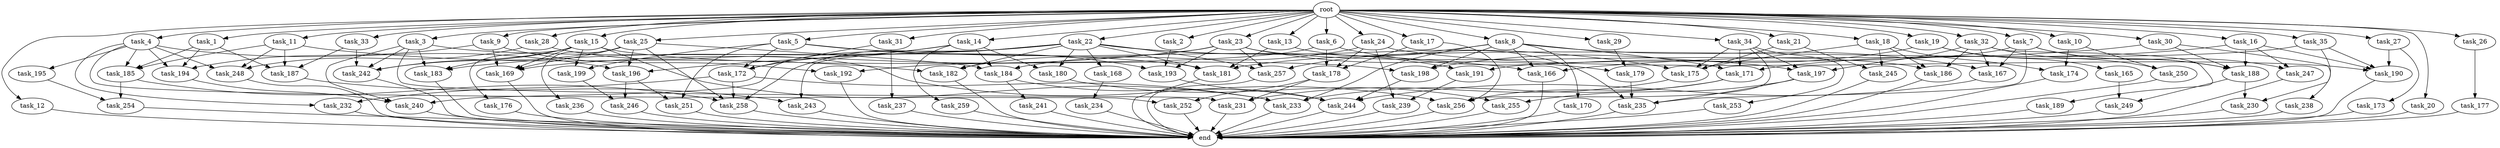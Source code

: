 digraph G {
  root [size="0.000000"];
  task_1 [size="102.400000"];
  task_2 [size="102.400000"];
  task_3 [size="102.400000"];
  task_4 [size="102.400000"];
  task_5 [size="102.400000"];
  task_6 [size="102.400000"];
  task_7 [size="102.400000"];
  task_8 [size="102.400000"];
  task_9 [size="102.400000"];
  task_10 [size="102.400000"];
  task_11 [size="102.400000"];
  task_12 [size="102.400000"];
  task_13 [size="102.400000"];
  task_14 [size="102.400000"];
  task_15 [size="102.400000"];
  task_16 [size="102.400000"];
  task_17 [size="102.400000"];
  task_18 [size="102.400000"];
  task_19 [size="102.400000"];
  task_20 [size="102.400000"];
  task_21 [size="102.400000"];
  task_22 [size="102.400000"];
  task_23 [size="102.400000"];
  task_24 [size="102.400000"];
  task_25 [size="102.400000"];
  task_26 [size="102.400000"];
  task_27 [size="102.400000"];
  task_28 [size="102.400000"];
  task_29 [size="102.400000"];
  task_30 [size="102.400000"];
  task_31 [size="102.400000"];
  task_32 [size="102.400000"];
  task_33 [size="102.400000"];
  task_34 [size="102.400000"];
  task_35 [size="102.400000"];
  task_165 [size="42090679500.800003"];
  task_166 [size="127990025420.800003"];
  task_167 [size="92771293593.600006"];
  task_168 [size="85899345920.000000"];
  task_169 [size="147746874982.399994"];
  task_170 [size="3435973836.800000"];
  task_171 [size="175234665676.800018"];
  task_172 [size="131425999257.600006"];
  task_173 [size="30923764531.200001"];
  task_174 [size="6871947673.600000"];
  task_175 [size="230210247065.600006"];
  task_176 [size="54975581388.800003"];
  task_177 [size="3435973836.800000"];
  task_178 [size="46385646796.800003"];
  task_179 [size="140874927308.800018"];
  task_180 [size="107374182400.000000"];
  task_181 [size="234505214361.600006"];
  task_182 [size="257698037760.000000"];
  task_183 [size="148605868441.600006"];
  task_184 [size="28346784153.600002"];
  task_185 [size="107374182400.000000"];
  task_186 [size="175234665676.800018"];
  task_187 [size="154618822656.000000"];
  task_188 [size="244813135872.000000"];
  task_189 [size="85899345920.000000"];
  task_190 [size="206158430208.000000"];
  task_191 [size="89335319756.800003"];
  task_192 [size="24910810316.800003"];
  task_193 [size="154618822656.000000"];
  task_194 [size="24910810316.800003"];
  task_195 [size="7730941132.800000"];
  task_196 [size="32641751449.600002"];
  task_197 [size="193273528320.000000"];
  task_198 [size="100502234726.400009"];
  task_199 [size="109951162777.600006"];
  task_230 [size="127990025420.800003"];
  task_231 [size="98784247808.000000"];
  task_232 [size="77309411328.000000"];
  task_233 [size="149464861900.800018"];
  task_234 [size="69578470195.199997"];
  task_235 [size="127131031961.600006"];
  task_236 [size="3435973836.800000"];
  task_237 [size="54975581388.800003"];
  task_238 [size="69578470195.199997"];
  task_239 [size="6871947673.600000"];
  task_240 [size="97066260889.600006"];
  task_241 [size="85899345920.000000"];
  task_242 [size="121118077747.200012"];
  task_243 [size="140874927308.800018"];
  task_244 [size="194132521779.200012"];
  task_245 [size="58411555225.600006"];
  task_246 [size="140874927308.800018"];
  task_247 [size="89335319756.800003"];
  task_248 [size="107374182400.000000"];
  task_249 [size="45526653337.600006"];
  task_250 [size="45526653337.600006"];
  task_251 [size="140874927308.800018"];
  task_252 [size="77309411328.000000"];
  task_253 [size="85899345920.000000"];
  task_254 [size="45526653337.600006"];
  task_255 [size="140874927308.800018"];
  task_256 [size="142592914227.200012"];
  task_257 [size="175234665676.800018"];
  task_258 [size="201004469452.800018"];
  task_259 [size="21474836480.000000"];
  end [size="0.000000"];

  root -> task_1 [size="1.000000"];
  root -> task_2 [size="1.000000"];
  root -> task_3 [size="1.000000"];
  root -> task_4 [size="1.000000"];
  root -> task_5 [size="1.000000"];
  root -> task_6 [size="1.000000"];
  root -> task_7 [size="1.000000"];
  root -> task_8 [size="1.000000"];
  root -> task_9 [size="1.000000"];
  root -> task_10 [size="1.000000"];
  root -> task_11 [size="1.000000"];
  root -> task_12 [size="1.000000"];
  root -> task_13 [size="1.000000"];
  root -> task_14 [size="1.000000"];
  root -> task_15 [size="1.000000"];
  root -> task_16 [size="1.000000"];
  root -> task_17 [size="1.000000"];
  root -> task_18 [size="1.000000"];
  root -> task_19 [size="1.000000"];
  root -> task_20 [size="1.000000"];
  root -> task_21 [size="1.000000"];
  root -> task_22 [size="1.000000"];
  root -> task_23 [size="1.000000"];
  root -> task_24 [size="1.000000"];
  root -> task_25 [size="1.000000"];
  root -> task_26 [size="1.000000"];
  root -> task_27 [size="1.000000"];
  root -> task_28 [size="1.000000"];
  root -> task_29 [size="1.000000"];
  root -> task_30 [size="1.000000"];
  root -> task_31 [size="1.000000"];
  root -> task_32 [size="1.000000"];
  root -> task_33 [size="1.000000"];
  root -> task_34 [size="1.000000"];
  root -> task_35 [size="1.000000"];
  task_1 -> task_185 [size="134217728.000000"];
  task_1 -> task_187 [size="134217728.000000"];
  task_1 -> task_194 [size="134217728.000000"];
  task_2 -> task_193 [size="134217728.000000"];
  task_3 -> task_181 [size="75497472.000000"];
  task_3 -> task_183 [size="75497472.000000"];
  task_3 -> task_231 [size="75497472.000000"];
  task_3 -> task_240 [size="75497472.000000"];
  task_3 -> task_242 [size="75497472.000000"];
  task_4 -> task_185 [size="75497472.000000"];
  task_4 -> task_194 [size="75497472.000000"];
  task_4 -> task_195 [size="75497472.000000"];
  task_4 -> task_196 [size="75497472.000000"];
  task_4 -> task_232 [size="75497472.000000"];
  task_4 -> task_248 [size="75497472.000000"];
  task_4 -> task_252 [size="75497472.000000"];
  task_5 -> task_166 [size="536870912.000000"];
  task_5 -> task_172 [size="536870912.000000"];
  task_5 -> task_193 [size="536870912.000000"];
  task_5 -> task_199 [size="536870912.000000"];
  task_5 -> task_251 [size="536870912.000000"];
  task_6 -> task_178 [size="209715200.000000"];
  task_6 -> task_192 [size="209715200.000000"];
  task_6 -> task_197 [size="209715200.000000"];
  task_7 -> task_167 [size="33554432.000000"];
  task_7 -> task_188 [size="33554432.000000"];
  task_7 -> task_191 [size="33554432.000000"];
  task_7 -> task_235 [size="33554432.000000"];
  task_7 -> task_247 [size="33554432.000000"];
  task_8 -> task_166 [size="33554432.000000"];
  task_8 -> task_167 [size="33554432.000000"];
  task_8 -> task_170 [size="33554432.000000"];
  task_8 -> task_171 [size="33554432.000000"];
  task_8 -> task_198 [size="33554432.000000"];
  task_8 -> task_233 [size="33554432.000000"];
  task_8 -> task_257 [size="33554432.000000"];
  task_9 -> task_169 [size="33554432.000000"];
  task_9 -> task_192 [size="33554432.000000"];
  task_9 -> task_194 [size="33554432.000000"];
  task_10 -> task_174 [size="33554432.000000"];
  task_10 -> task_250 [size="33554432.000000"];
  task_11 -> task_182 [size="838860800.000000"];
  task_11 -> task_185 [size="838860800.000000"];
  task_11 -> task_187 [size="838860800.000000"];
  task_11 -> task_248 [size="838860800.000000"];
  task_12 -> end [size="1.000000"];
  task_13 -> task_181 [size="536870912.000000"];
  task_13 -> task_235 [size="536870912.000000"];
  task_14 -> task_172 [size="209715200.000000"];
  task_14 -> task_180 [size="209715200.000000"];
  task_14 -> task_184 [size="209715200.000000"];
  task_14 -> task_196 [size="209715200.000000"];
  task_14 -> task_259 [size="209715200.000000"];
  task_15 -> task_169 [size="536870912.000000"];
  task_15 -> task_176 [size="536870912.000000"];
  task_15 -> task_183 [size="536870912.000000"];
  task_15 -> task_198 [size="536870912.000000"];
  task_15 -> task_199 [size="536870912.000000"];
  task_15 -> task_233 [size="536870912.000000"];
  task_15 -> task_242 [size="536870912.000000"];
  task_16 -> task_171 [size="838860800.000000"];
  task_16 -> task_188 [size="838860800.000000"];
  task_16 -> task_190 [size="838860800.000000"];
  task_16 -> task_247 [size="838860800.000000"];
  task_17 -> task_178 [size="209715200.000000"];
  task_17 -> task_256 [size="209715200.000000"];
  task_18 -> task_174 [size="33554432.000000"];
  task_18 -> task_175 [size="33554432.000000"];
  task_18 -> task_186 [size="33554432.000000"];
  task_18 -> task_245 [size="33554432.000000"];
  task_19 -> task_165 [size="411041792.000000"];
  task_19 -> task_198 [size="411041792.000000"];
  task_19 -> task_250 [size="411041792.000000"];
  task_20 -> end [size="1.000000"];
  task_21 -> task_175 [size="536870912.000000"];
  task_21 -> task_245 [size="536870912.000000"];
  task_22 -> task_168 [size="838860800.000000"];
  task_22 -> task_175 [size="838860800.000000"];
  task_22 -> task_180 [size="838860800.000000"];
  task_22 -> task_181 [size="838860800.000000"];
  task_22 -> task_182 [size="838860800.000000"];
  task_22 -> task_183 [size="838860800.000000"];
  task_22 -> task_191 [size="838860800.000000"];
  task_22 -> task_240 [size="838860800.000000"];
  task_22 -> task_243 [size="838860800.000000"];
  task_22 -> task_257 [size="838860800.000000"];
  task_22 -> task_258 [size="838860800.000000"];
  task_23 -> task_169 [size="838860800.000000"];
  task_23 -> task_179 [size="838860800.000000"];
  task_23 -> task_182 [size="838860800.000000"];
  task_23 -> task_186 [size="838860800.000000"];
  task_23 -> task_193 [size="838860800.000000"];
  task_23 -> task_257 [size="838860800.000000"];
  task_24 -> task_178 [size="33554432.000000"];
  task_24 -> task_184 [size="33554432.000000"];
  task_24 -> task_190 [size="33554432.000000"];
  task_24 -> task_239 [size="33554432.000000"];
  task_25 -> task_169 [size="33554432.000000"];
  task_25 -> task_184 [size="33554432.000000"];
  task_25 -> task_196 [size="33554432.000000"];
  task_25 -> task_236 [size="33554432.000000"];
  task_25 -> task_242 [size="33554432.000000"];
  task_25 -> task_258 [size="33554432.000000"];
  task_26 -> task_177 [size="33554432.000000"];
  task_27 -> task_173 [size="301989888.000000"];
  task_27 -> task_190 [size="301989888.000000"];
  task_28 -> task_248 [size="134217728.000000"];
  task_28 -> task_256 [size="134217728.000000"];
  task_29 -> task_179 [size="536870912.000000"];
  task_30 -> task_166 [size="679477248.000000"];
  task_30 -> task_188 [size="679477248.000000"];
  task_30 -> task_238 [size="679477248.000000"];
  task_31 -> task_172 [size="536870912.000000"];
  task_31 -> task_237 [size="536870912.000000"];
  task_32 -> task_167 [size="838860800.000000"];
  task_32 -> task_186 [size="838860800.000000"];
  task_32 -> task_188 [size="838860800.000000"];
  task_32 -> task_189 [size="838860800.000000"];
  task_32 -> task_197 [size="838860800.000000"];
  task_33 -> task_187 [size="536870912.000000"];
  task_33 -> task_242 [size="536870912.000000"];
  task_34 -> task_171 [size="838860800.000000"];
  task_34 -> task_175 [size="838860800.000000"];
  task_34 -> task_197 [size="838860800.000000"];
  task_34 -> task_253 [size="838860800.000000"];
  task_34 -> task_256 [size="838860800.000000"];
  task_35 -> task_181 [size="838860800.000000"];
  task_35 -> task_190 [size="838860800.000000"];
  task_35 -> task_230 [size="838860800.000000"];
  task_165 -> task_249 [size="33554432.000000"];
  task_166 -> end [size="1.000000"];
  task_167 -> task_244 [size="75497472.000000"];
  task_168 -> task_234 [size="679477248.000000"];
  task_169 -> end [size="1.000000"];
  task_170 -> end [size="1.000000"];
  task_171 -> task_233 [size="209715200.000000"];
  task_171 -> task_256 [size="209715200.000000"];
  task_172 -> task_232 [size="679477248.000000"];
  task_172 -> task_233 [size="679477248.000000"];
  task_172 -> task_258 [size="679477248.000000"];
  task_173 -> end [size="1.000000"];
  task_174 -> end [size="1.000000"];
  task_175 -> task_231 [size="209715200.000000"];
  task_176 -> end [size="1.000000"];
  task_177 -> end [size="1.000000"];
  task_178 -> task_231 [size="679477248.000000"];
  task_178 -> task_252 [size="679477248.000000"];
  task_179 -> task_235 [size="134217728.000000"];
  task_180 -> task_255 [size="838860800.000000"];
  task_181 -> end [size="1.000000"];
  task_182 -> end [size="1.000000"];
  task_183 -> end [size="1.000000"];
  task_184 -> task_241 [size="838860800.000000"];
  task_184 -> task_244 [size="838860800.000000"];
  task_185 -> task_254 [size="411041792.000000"];
  task_185 -> task_258 [size="411041792.000000"];
  task_186 -> end [size="1.000000"];
  task_187 -> task_243 [size="536870912.000000"];
  task_188 -> task_230 [size="411041792.000000"];
  task_188 -> task_249 [size="411041792.000000"];
  task_189 -> end [size="1.000000"];
  task_190 -> end [size="1.000000"];
  task_191 -> task_239 [size="33554432.000000"];
  task_192 -> end [size="1.000000"];
  task_193 -> task_244 [size="679477248.000000"];
  task_194 -> task_240 [size="33554432.000000"];
  task_195 -> task_254 [size="33554432.000000"];
  task_196 -> task_246 [size="838860800.000000"];
  task_196 -> task_251 [size="838860800.000000"];
  task_197 -> task_235 [size="536870912.000000"];
  task_197 -> task_255 [size="536870912.000000"];
  task_198 -> task_244 [size="301989888.000000"];
  task_199 -> task_246 [size="536870912.000000"];
  task_230 -> end [size="1.000000"];
  task_231 -> end [size="1.000000"];
  task_232 -> end [size="1.000000"];
  task_233 -> end [size="1.000000"];
  task_234 -> end [size="1.000000"];
  task_235 -> end [size="1.000000"];
  task_236 -> end [size="1.000000"];
  task_237 -> end [size="1.000000"];
  task_238 -> end [size="1.000000"];
  task_239 -> end [size="1.000000"];
  task_240 -> end [size="1.000000"];
  task_241 -> end [size="1.000000"];
  task_242 -> end [size="1.000000"];
  task_243 -> end [size="1.000000"];
  task_244 -> end [size="1.000000"];
  task_245 -> end [size="1.000000"];
  task_246 -> end [size="1.000000"];
  task_247 -> end [size="1.000000"];
  task_248 -> end [size="1.000000"];
  task_249 -> end [size="1.000000"];
  task_250 -> end [size="1.000000"];
  task_251 -> end [size="1.000000"];
  task_252 -> end [size="1.000000"];
  task_253 -> end [size="1.000000"];
  task_254 -> end [size="1.000000"];
  task_255 -> end [size="1.000000"];
  task_256 -> end [size="1.000000"];
  task_257 -> end [size="1.000000"];
  task_258 -> end [size="1.000000"];
  task_259 -> end [size="1.000000"];
}
